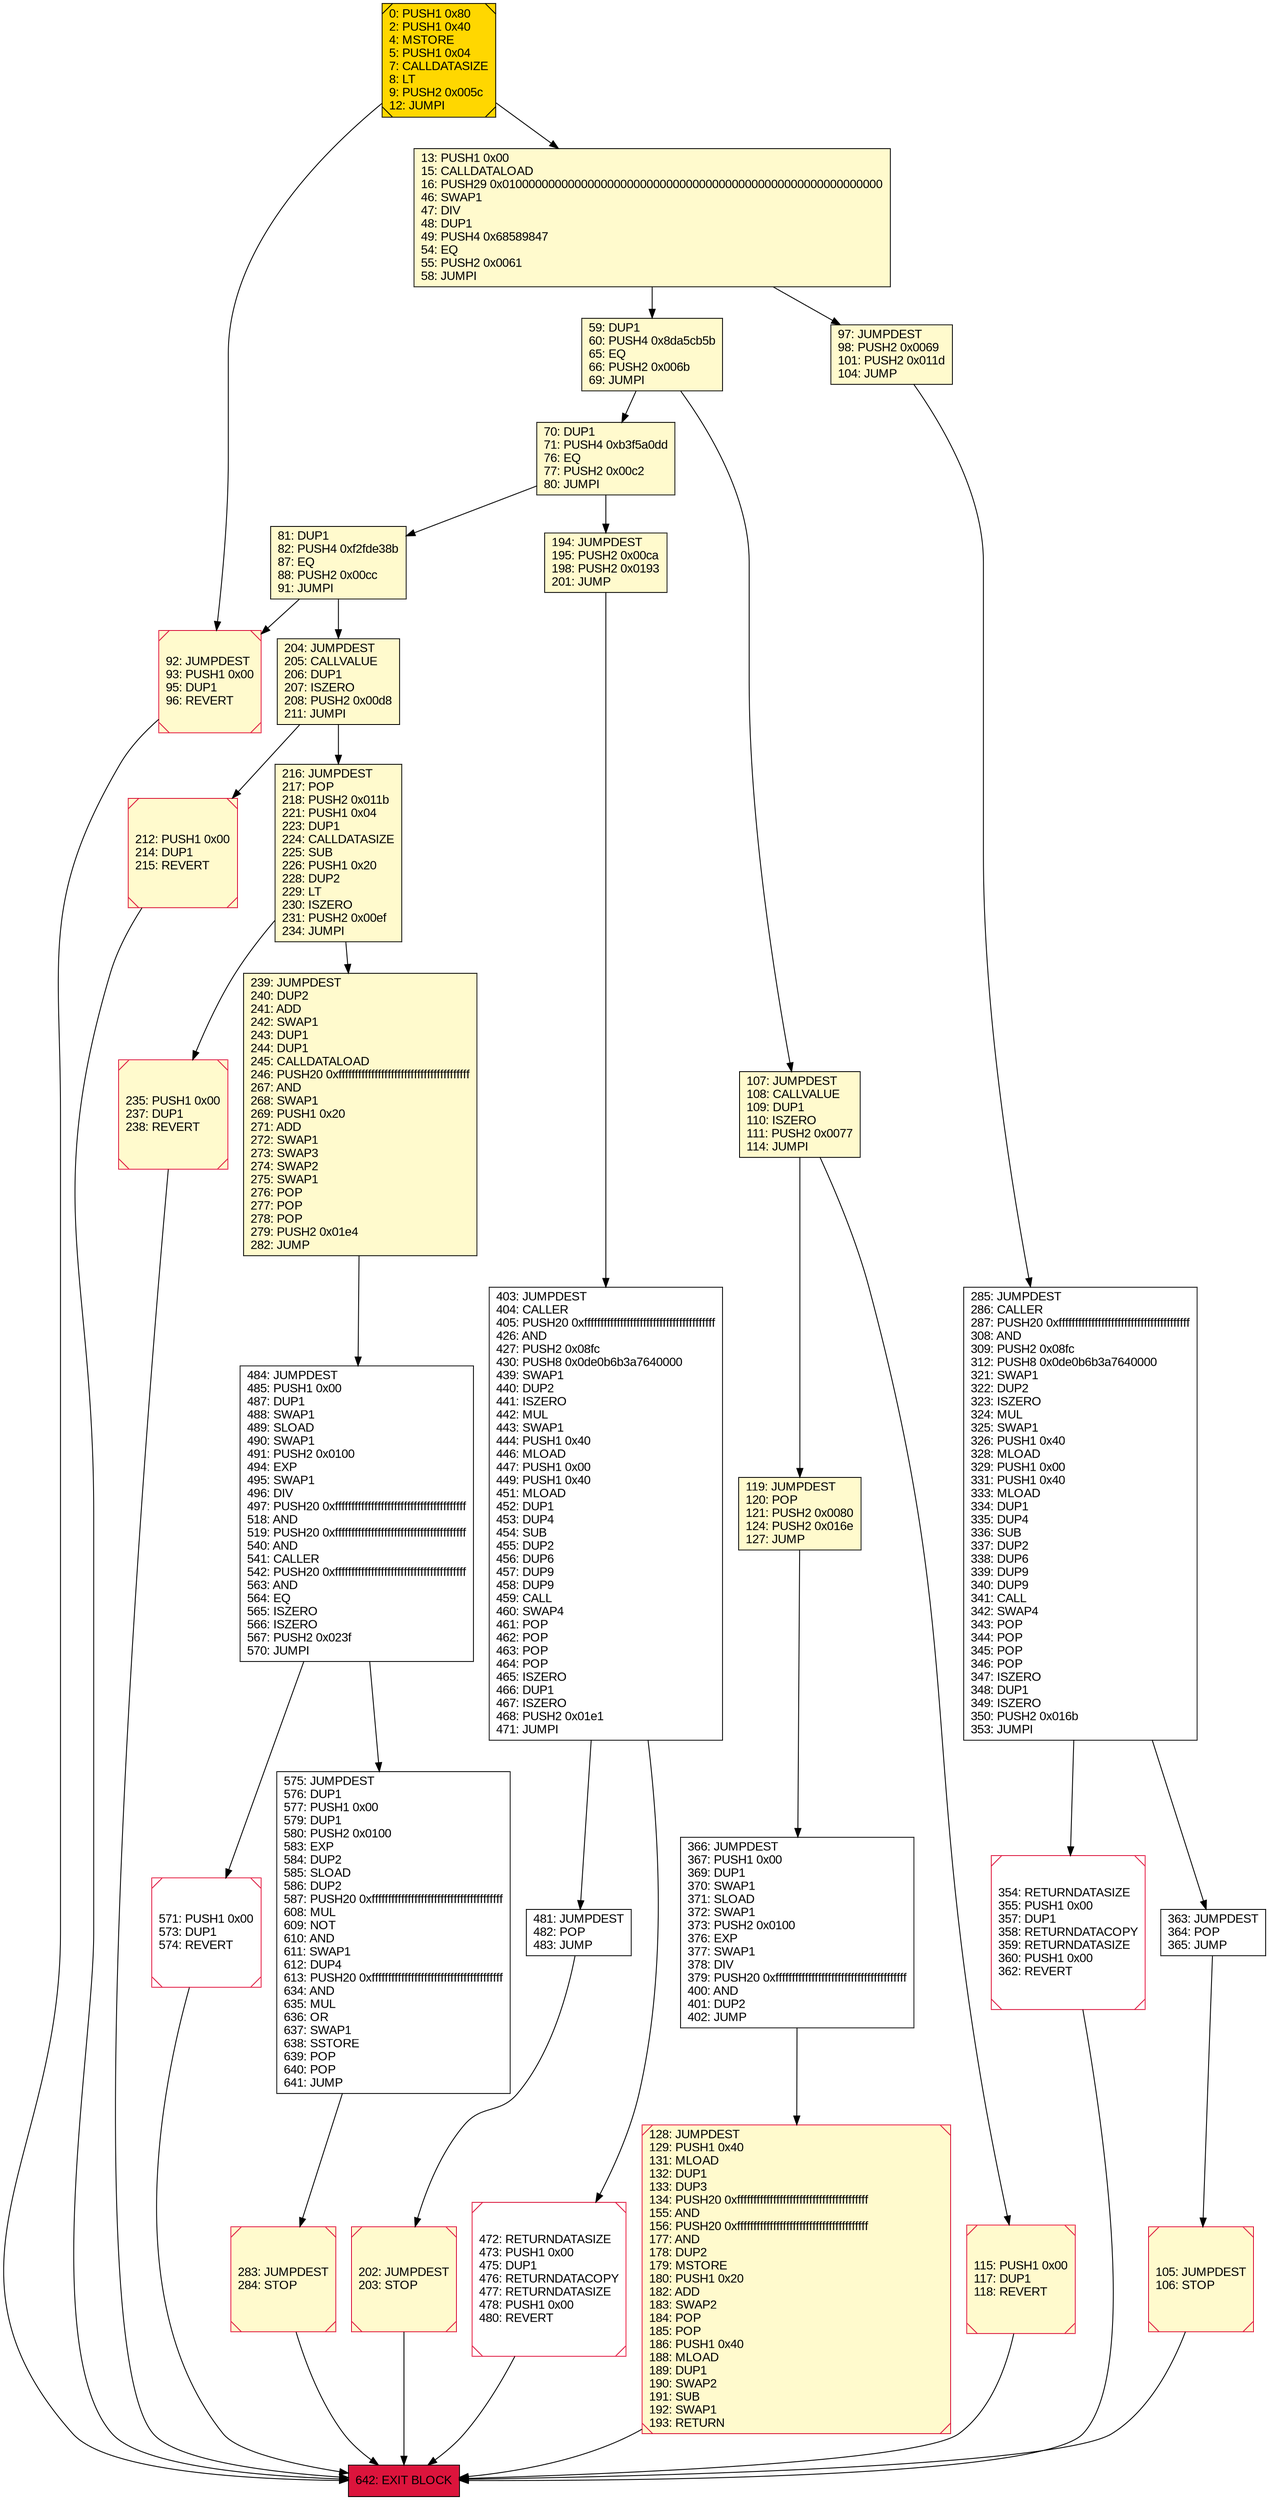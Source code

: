 digraph G {
bgcolor=transparent rankdir=UD;
node [shape=box style=filled color=black fillcolor=white fontname=arial fontcolor=black];
107 [label="107: JUMPDEST\l108: CALLVALUE\l109: DUP1\l110: ISZERO\l111: PUSH2 0x0077\l114: JUMPI\l" fillcolor=lemonchiffon ];
642 [label="642: EXIT BLOCK\l" fillcolor=crimson ];
472 [label="472: RETURNDATASIZE\l473: PUSH1 0x00\l475: DUP1\l476: RETURNDATACOPY\l477: RETURNDATASIZE\l478: PUSH1 0x00\l480: REVERT\l" shape=Msquare color=crimson ];
194 [label="194: JUMPDEST\l195: PUSH2 0x00ca\l198: PUSH2 0x0193\l201: JUMP\l" fillcolor=lemonchiffon ];
481 [label="481: JUMPDEST\l482: POP\l483: JUMP\l" ];
575 [label="575: JUMPDEST\l576: DUP1\l577: PUSH1 0x00\l579: DUP1\l580: PUSH2 0x0100\l583: EXP\l584: DUP2\l585: SLOAD\l586: DUP2\l587: PUSH20 0xffffffffffffffffffffffffffffffffffffffff\l608: MUL\l609: NOT\l610: AND\l611: SWAP1\l612: DUP4\l613: PUSH20 0xffffffffffffffffffffffffffffffffffffffff\l634: AND\l635: MUL\l636: OR\l637: SWAP1\l638: SSTORE\l639: POP\l640: POP\l641: JUMP\l" ];
0 [label="0: PUSH1 0x80\l2: PUSH1 0x40\l4: MSTORE\l5: PUSH1 0x04\l7: CALLDATASIZE\l8: LT\l9: PUSH2 0x005c\l12: JUMPI\l" fillcolor=lemonchiffon shape=Msquare fillcolor=gold ];
235 [label="235: PUSH1 0x00\l237: DUP1\l238: REVERT\l" fillcolor=lemonchiffon shape=Msquare color=crimson ];
239 [label="239: JUMPDEST\l240: DUP2\l241: ADD\l242: SWAP1\l243: DUP1\l244: DUP1\l245: CALLDATALOAD\l246: PUSH20 0xffffffffffffffffffffffffffffffffffffffff\l267: AND\l268: SWAP1\l269: PUSH1 0x20\l271: ADD\l272: SWAP1\l273: SWAP3\l274: SWAP2\l275: SWAP1\l276: POP\l277: POP\l278: POP\l279: PUSH2 0x01e4\l282: JUMP\l" fillcolor=lemonchiffon ];
363 [label="363: JUMPDEST\l364: POP\l365: JUMP\l" ];
81 [label="81: DUP1\l82: PUSH4 0xf2fde38b\l87: EQ\l88: PUSH2 0x00cc\l91: JUMPI\l" fillcolor=lemonchiffon ];
283 [label="283: JUMPDEST\l284: STOP\l" fillcolor=lemonchiffon shape=Msquare color=crimson ];
115 [label="115: PUSH1 0x00\l117: DUP1\l118: REVERT\l" fillcolor=lemonchiffon shape=Msquare color=crimson ];
128 [label="128: JUMPDEST\l129: PUSH1 0x40\l131: MLOAD\l132: DUP1\l133: DUP3\l134: PUSH20 0xffffffffffffffffffffffffffffffffffffffff\l155: AND\l156: PUSH20 0xffffffffffffffffffffffffffffffffffffffff\l177: AND\l178: DUP2\l179: MSTORE\l180: PUSH1 0x20\l182: ADD\l183: SWAP2\l184: POP\l185: POP\l186: PUSH1 0x40\l188: MLOAD\l189: DUP1\l190: SWAP2\l191: SUB\l192: SWAP1\l193: RETURN\l" fillcolor=lemonchiffon shape=Msquare color=crimson ];
366 [label="366: JUMPDEST\l367: PUSH1 0x00\l369: DUP1\l370: SWAP1\l371: SLOAD\l372: SWAP1\l373: PUSH2 0x0100\l376: EXP\l377: SWAP1\l378: DIV\l379: PUSH20 0xffffffffffffffffffffffffffffffffffffffff\l400: AND\l401: DUP2\l402: JUMP\l" ];
484 [label="484: JUMPDEST\l485: PUSH1 0x00\l487: DUP1\l488: SWAP1\l489: SLOAD\l490: SWAP1\l491: PUSH2 0x0100\l494: EXP\l495: SWAP1\l496: DIV\l497: PUSH20 0xffffffffffffffffffffffffffffffffffffffff\l518: AND\l519: PUSH20 0xffffffffffffffffffffffffffffffffffffffff\l540: AND\l541: CALLER\l542: PUSH20 0xffffffffffffffffffffffffffffffffffffffff\l563: AND\l564: EQ\l565: ISZERO\l566: ISZERO\l567: PUSH2 0x023f\l570: JUMPI\l" ];
92 [label="92: JUMPDEST\l93: PUSH1 0x00\l95: DUP1\l96: REVERT\l" fillcolor=lemonchiffon shape=Msquare color=crimson ];
403 [label="403: JUMPDEST\l404: CALLER\l405: PUSH20 0xffffffffffffffffffffffffffffffffffffffff\l426: AND\l427: PUSH2 0x08fc\l430: PUSH8 0x0de0b6b3a7640000\l439: SWAP1\l440: DUP2\l441: ISZERO\l442: MUL\l443: SWAP1\l444: PUSH1 0x40\l446: MLOAD\l447: PUSH1 0x00\l449: PUSH1 0x40\l451: MLOAD\l452: DUP1\l453: DUP4\l454: SUB\l455: DUP2\l456: DUP6\l457: DUP9\l458: DUP9\l459: CALL\l460: SWAP4\l461: POP\l462: POP\l463: POP\l464: POP\l465: ISZERO\l466: DUP1\l467: ISZERO\l468: PUSH2 0x01e1\l471: JUMPI\l" ];
119 [label="119: JUMPDEST\l120: POP\l121: PUSH2 0x0080\l124: PUSH2 0x016e\l127: JUMP\l" fillcolor=lemonchiffon ];
571 [label="571: PUSH1 0x00\l573: DUP1\l574: REVERT\l" shape=Msquare color=crimson ];
216 [label="216: JUMPDEST\l217: POP\l218: PUSH2 0x011b\l221: PUSH1 0x04\l223: DUP1\l224: CALLDATASIZE\l225: SUB\l226: PUSH1 0x20\l228: DUP2\l229: LT\l230: ISZERO\l231: PUSH2 0x00ef\l234: JUMPI\l" fillcolor=lemonchiffon ];
202 [label="202: JUMPDEST\l203: STOP\l" fillcolor=lemonchiffon shape=Msquare color=crimson ];
70 [label="70: DUP1\l71: PUSH4 0xb3f5a0dd\l76: EQ\l77: PUSH2 0x00c2\l80: JUMPI\l" fillcolor=lemonchiffon ];
97 [label="97: JUMPDEST\l98: PUSH2 0x0069\l101: PUSH2 0x011d\l104: JUMP\l" fillcolor=lemonchiffon ];
13 [label="13: PUSH1 0x00\l15: CALLDATALOAD\l16: PUSH29 0x0100000000000000000000000000000000000000000000000000000000\l46: SWAP1\l47: DIV\l48: DUP1\l49: PUSH4 0x68589847\l54: EQ\l55: PUSH2 0x0061\l58: JUMPI\l" fillcolor=lemonchiffon ];
59 [label="59: DUP1\l60: PUSH4 0x8da5cb5b\l65: EQ\l66: PUSH2 0x006b\l69: JUMPI\l" fillcolor=lemonchiffon ];
212 [label="212: PUSH1 0x00\l214: DUP1\l215: REVERT\l" fillcolor=lemonchiffon shape=Msquare color=crimson ];
204 [label="204: JUMPDEST\l205: CALLVALUE\l206: DUP1\l207: ISZERO\l208: PUSH2 0x00d8\l211: JUMPI\l" fillcolor=lemonchiffon ];
354 [label="354: RETURNDATASIZE\l355: PUSH1 0x00\l357: DUP1\l358: RETURNDATACOPY\l359: RETURNDATASIZE\l360: PUSH1 0x00\l362: REVERT\l" shape=Msquare color=crimson ];
285 [label="285: JUMPDEST\l286: CALLER\l287: PUSH20 0xffffffffffffffffffffffffffffffffffffffff\l308: AND\l309: PUSH2 0x08fc\l312: PUSH8 0x0de0b6b3a7640000\l321: SWAP1\l322: DUP2\l323: ISZERO\l324: MUL\l325: SWAP1\l326: PUSH1 0x40\l328: MLOAD\l329: PUSH1 0x00\l331: PUSH1 0x40\l333: MLOAD\l334: DUP1\l335: DUP4\l336: SUB\l337: DUP2\l338: DUP6\l339: DUP9\l340: DUP9\l341: CALL\l342: SWAP4\l343: POP\l344: POP\l345: POP\l346: POP\l347: ISZERO\l348: DUP1\l349: ISZERO\l350: PUSH2 0x016b\l353: JUMPI\l" ];
105 [label="105: JUMPDEST\l106: STOP\l" fillcolor=lemonchiffon shape=Msquare color=crimson ];
472 -> 642;
119 -> 366;
285 -> 354;
484 -> 571;
204 -> 212;
235 -> 642;
575 -> 283;
13 -> 97;
366 -> 128;
283 -> 642;
59 -> 70;
115 -> 642;
0 -> 92;
128 -> 642;
216 -> 235;
107 -> 115;
239 -> 484;
81 -> 92;
216 -> 239;
481 -> 202;
571 -> 642;
403 -> 472;
92 -> 642;
107 -> 119;
13 -> 59;
97 -> 285;
194 -> 403;
202 -> 642;
403 -> 481;
484 -> 575;
70 -> 194;
0 -> 13;
204 -> 216;
70 -> 81;
59 -> 107;
363 -> 105;
212 -> 642;
285 -> 363;
81 -> 204;
354 -> 642;
105 -> 642;
}